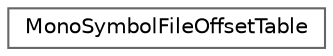 digraph "Graphical Class Hierarchy"
{
 // LATEX_PDF_SIZE
  bgcolor="transparent";
  edge [fontname=Helvetica,fontsize=10,labelfontname=Helvetica,labelfontsize=10];
  node [fontname=Helvetica,fontsize=10,shape=box,height=0.2,width=0.4];
  rankdir="LR";
  Node0 [label="MonoSymbolFileOffsetTable",height=0.2,width=0.4,color="grey40", fillcolor="white", style="filled",URL="$struct_mono_symbol_file_offset_table.html",tooltip=" "];
}
